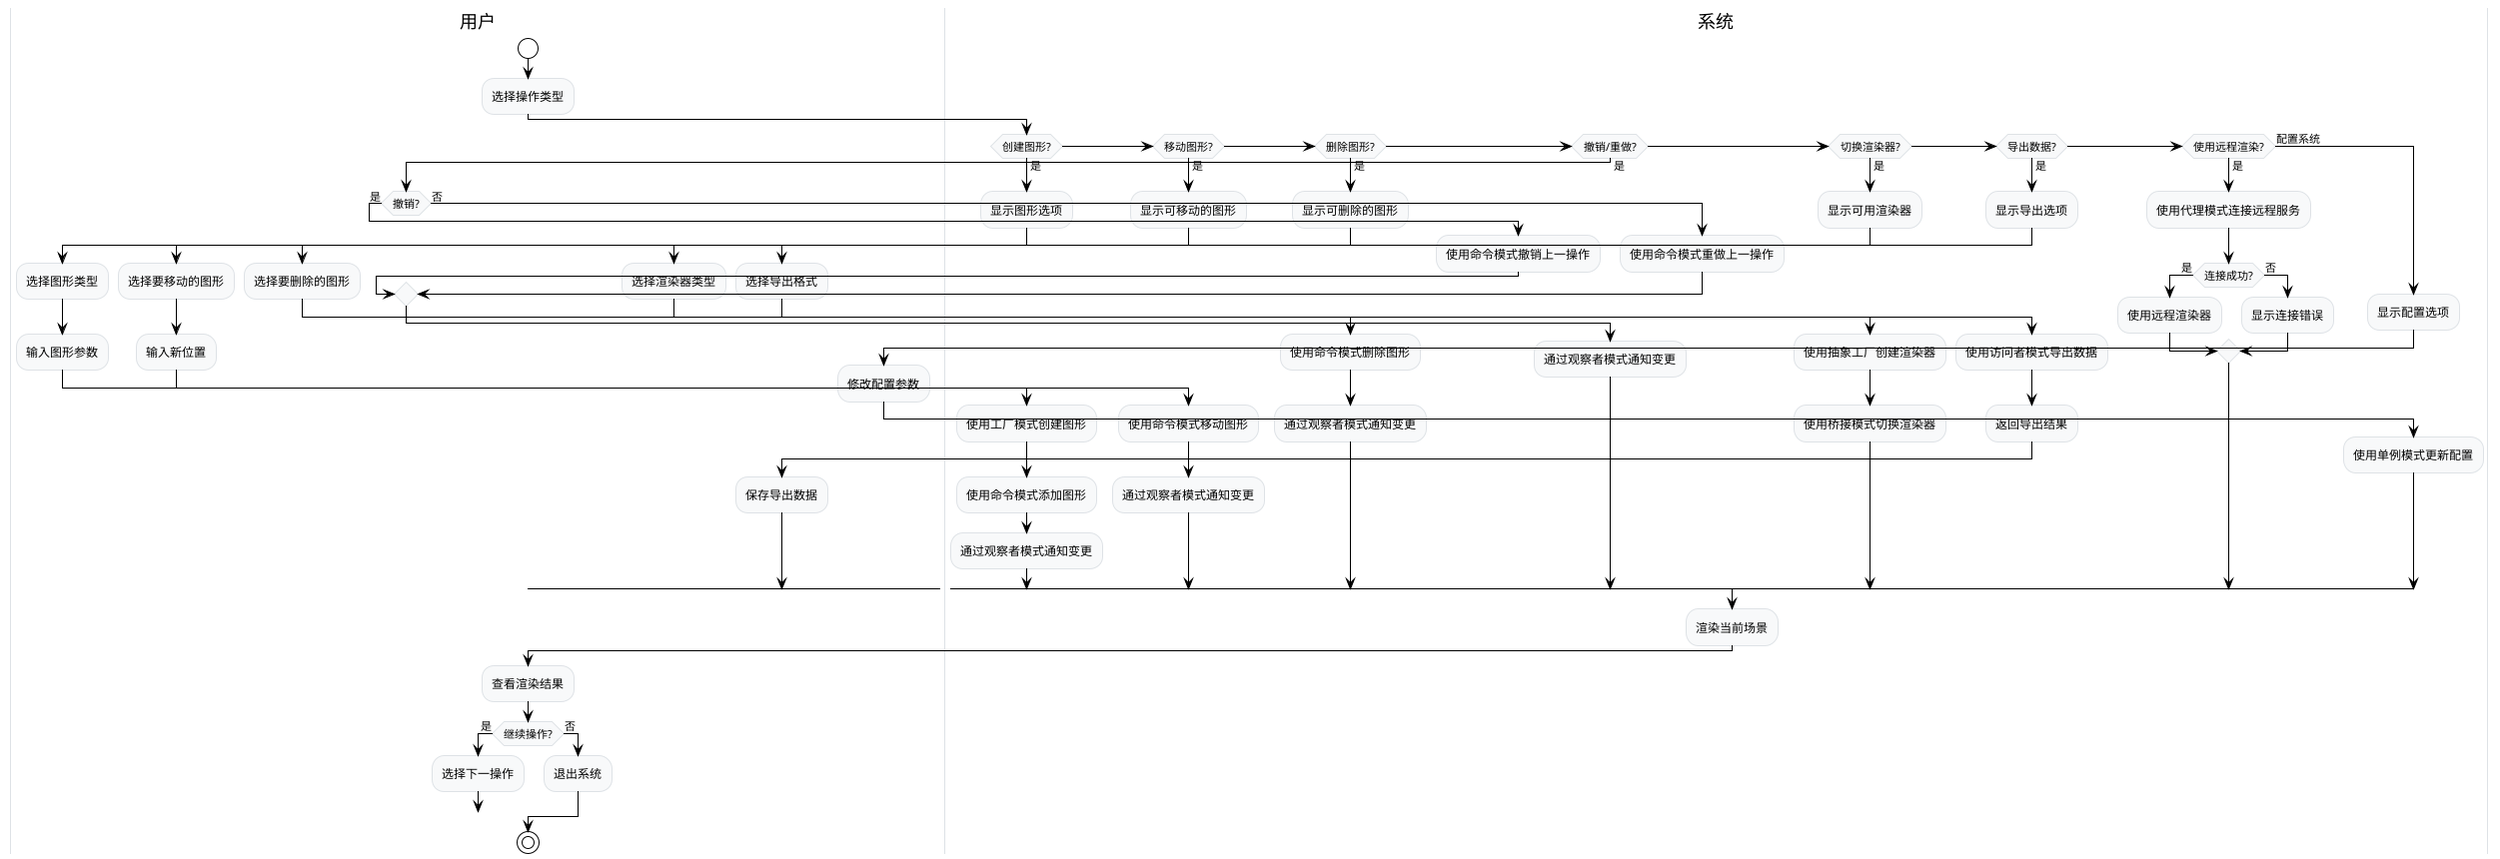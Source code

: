 @startuml 图形渲染系统-活动图

!theme plain
skinparam activityBackgroundColor #F8F9FA
skinparam activityBorderColor #DEE2E6
skinparam swimlaneBorderColor #DEE2E6

|用户|
start
:选择操作类型;

|系统|
if (创建图形?) then (是)
  :显示图形选项;
  
  |用户|
  :选择图形类型;
  :输入图形参数;
  
  |系统|
  :使用工厂模式创建图形;
  :使用命令模式添加图形;
  :通过观察者模式通知变更;
  
else if (移动图形?) then (是)
  :显示可移动的图形;
  
  |用户|
  :选择要移动的图形;
  :输入新位置;
  
  |系统|
  :使用命令模式移动图形;
  :通过观察者模式通知变更;
  
else if (删除图形?) then (是)
  :显示可删除的图形;
  
  |用户|
  :选择要删除的图形;
  
  |系统|
  :使用命令模式删除图形;
  :通过观察者模式通知变更;
  
else if (撤销/重做?) then (是)
  |用户|
  if (撤销?) then (是)
    |系统|
    :使用命令模式撤销上一操作;
  else (否)
    |系统|
    :使用命令模式重做上一操作;
  endif
  :通过观察者模式通知变更;
  
else if (切换渲染器?) then (是)
  :显示可用渲染器;
  
  |用户|
  :选择渲染器类型;
  
  |系统|
  :使用抽象工厂创建渲染器;
  :使用桥接模式切换渲染器;
  
else if (导出数据?) then (是)
  :显示导出选项;
  
  |用户|
  :选择导出格式;
  
  |系统|
  :使用访问者模式导出数据;
  :返回导出结果;
  
  |用户|
  :保存导出数据;
  
else if (使用远程渲染?) then (是)
  |系统|
  :使用代理模式连接远程服务;
  if (连接成功?) then (是)
    :使用远程渲染器;
  else (否)
    :显示连接错误;
  endif
  
else (配置系统)
  :显示配置选项;
  
  |用户|
  :修改配置参数;
  
  |系统|
  :使用单例模式更新配置;
endif

|系统|
:渲染当前场景;

|用户|
:查看渲染结果;

if (继续操作?) then (是)
  :选择下一操作;
  goto 选择操作类型;
else (否)
  :退出系统;
endif

stop

@enduml 
